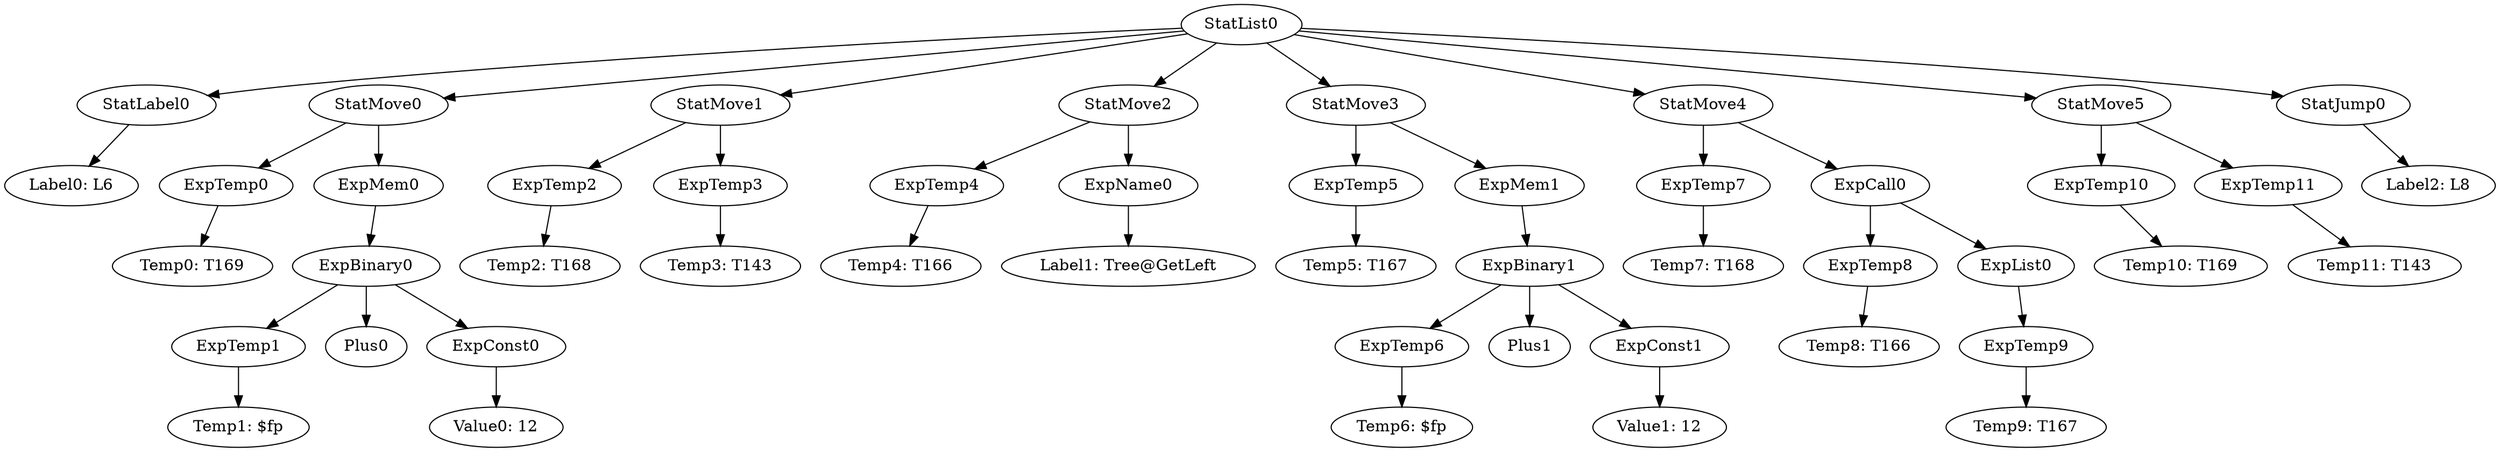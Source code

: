 digraph {
	ordering = out;
	ExpList0 -> ExpTemp9;
	ExpTemp9 -> "Temp9: T167";
	StatJump0 -> "Label2: L8";
	ExpCall0 -> ExpTemp8;
	ExpCall0 -> ExpList0;
	ExpTemp8 -> "Temp8: T166";
	StatMove1 -> ExpTemp2;
	StatMove1 -> ExpTemp3;
	StatMove5 -> ExpTemp10;
	StatMove5 -> ExpTemp11;
	ExpConst1 -> "Value1: 12";
	ExpBinary1 -> ExpTemp6;
	ExpBinary1 -> Plus1;
	ExpBinary1 -> ExpConst1;
	ExpTemp10 -> "Temp10: T169";
	ExpTemp2 -> "Temp2: T168";
	StatMove2 -> ExpTemp4;
	StatMove2 -> ExpName0;
	ExpConst0 -> "Value0: 12";
	ExpMem1 -> ExpBinary1;
	StatLabel0 -> "Label0: L6";
	StatList0 -> StatLabel0;
	StatList0 -> StatMove0;
	StatList0 -> StatMove1;
	StatList0 -> StatMove2;
	StatList0 -> StatMove3;
	StatList0 -> StatMove4;
	StatList0 -> StatMove5;
	StatList0 -> StatJump0;
	ExpTemp0 -> "Temp0: T169";
	ExpBinary0 -> ExpTemp1;
	ExpBinary0 -> Plus0;
	ExpBinary0 -> ExpConst0;
	StatMove0 -> ExpTemp0;
	StatMove0 -> ExpMem0;
	ExpTemp3 -> "Temp3: T143";
	ExpName0 -> "Label1: Tree@GetLeft";
	ExpTemp4 -> "Temp4: T166";
	ExpTemp7 -> "Temp7: T168";
	ExpTemp1 -> "Temp1: $fp";
	ExpTemp5 -> "Temp5: T167";
	ExpTemp11 -> "Temp11: T143";
	StatMove3 -> ExpTemp5;
	StatMove3 -> ExpMem1;
	ExpTemp6 -> "Temp6: $fp";
	ExpMem0 -> ExpBinary0;
	StatMove4 -> ExpTemp7;
	StatMove4 -> ExpCall0;
}

